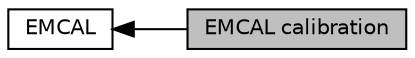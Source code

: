digraph "EMCAL calibration"
{
  bgcolor="transparent";
  edge [fontname="Helvetica",fontsize="10",labelfontname="Helvetica",labelfontsize="10"];
  node [fontname="Helvetica",fontsize="10",shape=record];
  rankdir=LR;
  Node0 [label="EMCAL calibration",height=0.2,width=0.4,color="black", fillcolor="grey75", style="filled", fontcolor="black"];
  Node1 [label="EMCAL",height=0.2,width=0.4,color="black",URL="$db/d07/group__DetectorEMCAL.html",tooltip="EMCAL simulation and reconstruction. "];
  Node1->Node0 [shape=plaintext, dir="back", style="solid"];
}
